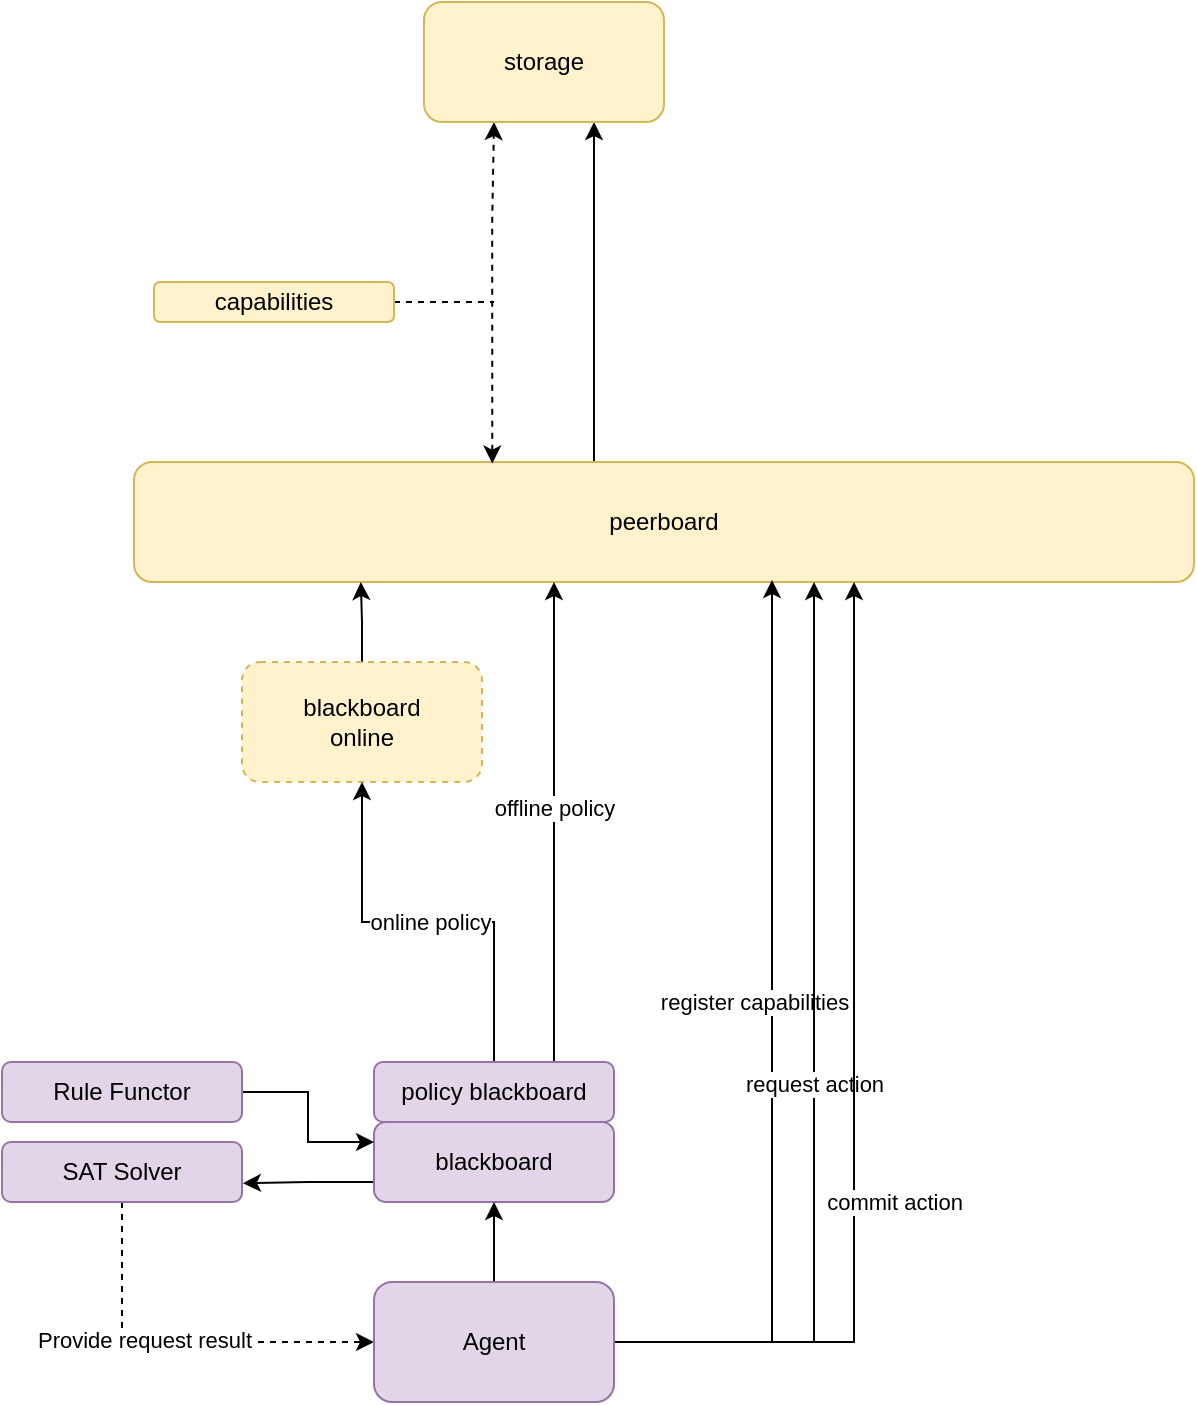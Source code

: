 <mxfile version="20.5.3" type="embed"><diagram id="23iRSUPoRavnBvh4doch" name="Page-1"><mxGraphModel dx="123" dy="85" grid="1" gridSize="10" guides="1" tooltips="1" connect="1" arrows="1" fold="1" page="1" pageScale="1" pageWidth="827" pageHeight="1169" math="0" shadow="0"><root><mxCell id="0"/><mxCell id="1" parent="0"/><mxCell id="2" style="edgeStyle=orthogonalEdgeStyle;rounded=0;orthogonalLoop=1;jettySize=auto;html=1;" edge="1" parent="1" source="3" target="24"><mxGeometry relative="1" as="geometry"><Array as="points"><mxPoint x="470" y="200"/><mxPoint x="470" y="200"/></Array></mxGeometry></mxCell><mxCell id="3" value="peerboard" style="rounded=1;whiteSpace=wrap;html=1;fillColor=#fff2cc;strokeColor=#d6b656;" vertex="1" parent="1"><mxGeometry x="240" y="310" width="530" height="60" as="geometry"/></mxCell><mxCell id="27" style="edgeStyle=orthogonalEdgeStyle;rounded=0;orthogonalLoop=1;jettySize=auto;html=1;entryX=0;entryY=0.5;entryDx=0;entryDy=0;dashed=1;exitX=0.5;exitY=1;exitDx=0;exitDy=0;" edge="1" parent="1" source="29" target="17"><mxGeometry relative="1" as="geometry"><Array as="points"><mxPoint x="234" y="750"/></Array></mxGeometry></mxCell><mxCell id="33" value="Provide request result" style="edgeLabel;html=1;align=center;verticalAlign=middle;resizable=0;points=[];" vertex="1" connectable="0" parent="27"><mxGeometry x="-0.175" y="1" relative="1" as="geometry"><mxPoint as="offset"/></mxGeometry></mxCell><mxCell id="34" style="edgeStyle=orthogonalEdgeStyle;rounded=0;orthogonalLoop=1;jettySize=auto;html=1;startArrow=none;startFill=0;exitX=0;exitY=0.75;exitDx=0;exitDy=0;entryX=1.004;entryY=0.686;entryDx=0;entryDy=0;entryPerimeter=0;" edge="1" parent="1" source="4" target="29"><mxGeometry relative="1" as="geometry"><mxPoint x="290" y="670" as="targetPoint"/></mxGeometry></mxCell><mxCell id="4" value="blackboard" style="rounded=1;whiteSpace=wrap;html=1;fillColor=#e1d5e7;strokeColor=#9673a6;" vertex="1" parent="1"><mxGeometry x="360" y="640" width="120" height="40" as="geometry"/></mxCell><mxCell id="5" style="edgeStyle=orthogonalEdgeStyle;rounded=0;orthogonalLoop=1;jettySize=auto;html=1;entryX=0.214;entryY=1;entryDx=0;entryDy=0;entryPerimeter=0;" edge="1" parent="1" source="6" target="3"><mxGeometry relative="1" as="geometry"/></mxCell><mxCell id="6" value="blackboard &lt;br&gt;online" style="rounded=1;whiteSpace=wrap;html=1;fillColor=#fff2cc;strokeColor=#d6b656;gradientColor=none;dashed=1;" vertex="1" parent="1"><mxGeometry x="294" y="410" width="120" height="60" as="geometry"/></mxCell><mxCell id="7" style="edgeStyle=orthogonalEdgeStyle;rounded=0;orthogonalLoop=1;jettySize=auto;html=1;entryX=0.5;entryY=1;entryDx=0;entryDy=0;" edge="1" parent="1" source="11" target="6"><mxGeometry relative="1" as="geometry"/></mxCell><mxCell id="8" value="online policy" style="edgeLabel;html=1;align=center;verticalAlign=middle;resizable=0;points=[];" vertex="1" connectable="0" parent="7"><mxGeometry x="0.212" y="-2" relative="1" as="geometry"><mxPoint x="23" y="2" as="offset"/></mxGeometry></mxCell><mxCell id="9" style="edgeStyle=orthogonalEdgeStyle;rounded=0;orthogonalLoop=1;jettySize=auto;html=1;" edge="1" parent="1" source="11"><mxGeometry relative="1" as="geometry"><mxPoint x="450" y="370" as="targetPoint"/><Array as="points"><mxPoint x="450" y="550"/><mxPoint x="450" y="550"/></Array></mxGeometry></mxCell><mxCell id="10" value="offline policy" style="edgeLabel;html=1;align=center;verticalAlign=middle;resizable=0;points=[];" vertex="1" connectable="0" parent="9"><mxGeometry x="-0.255" y="-2" relative="1" as="geometry"><mxPoint x="-2" y="-38" as="offset"/></mxGeometry></mxCell><mxCell id="11" value="policy blackboard" style="rounded=1;whiteSpace=wrap;html=1;fillColor=#e1d5e7;strokeColor=#9673a6;" vertex="1" parent="1"><mxGeometry x="360" y="610" width="120" height="30" as="geometry"/></mxCell><mxCell id="12" style="edgeStyle=orthogonalEdgeStyle;rounded=0;orthogonalLoop=1;jettySize=auto;html=1;exitX=0.5;exitY=0;exitDx=0;exitDy=0;" edge="1" parent="1" source="17" target="4"><mxGeometry relative="1" as="geometry"><mxPoint x="420" y="790" as="sourcePoint"/></mxGeometry></mxCell><mxCell id="13" style="edgeStyle=orthogonalEdgeStyle;rounded=0;orthogonalLoop=1;jettySize=auto;html=1;" edge="1" parent="1" source="17"><mxGeometry relative="1" as="geometry"><mxPoint x="559" y="369" as="targetPoint"/><Array as="points"><mxPoint x="559" y="750"/></Array></mxGeometry></mxCell><mxCell id="14" value="register capabilities" style="edgeLabel;html=1;align=center;verticalAlign=middle;resizable=0;points=[];" vertex="1" connectable="0" parent="13"><mxGeometry x="0.009" relative="1" as="geometry"><mxPoint x="-9" y="-17" as="offset"/></mxGeometry></mxCell><mxCell id="15" style="edgeStyle=orthogonalEdgeStyle;rounded=0;orthogonalLoop=1;jettySize=auto;html=1;" edge="1" parent="1" source="17" target="3"><mxGeometry relative="1" as="geometry"><Array as="points"><mxPoint x="580" y="750"/></Array></mxGeometry></mxCell><mxCell id="16" value="request action" style="edgeLabel;html=1;align=center;verticalAlign=middle;resizable=0;points=[];" vertex="1" connectable="0" parent="15"><mxGeometry x="-0.069" relative="1" as="geometry"><mxPoint y="-6" as="offset"/></mxGeometry></mxCell><mxCell id="25" style="edgeStyle=orthogonalEdgeStyle;rounded=0;orthogonalLoop=1;jettySize=auto;html=1;" edge="1" parent="1" source="17"><mxGeometry relative="1" as="geometry"><mxPoint x="600" y="370" as="targetPoint"/><Array as="points"><mxPoint x="600" y="750"/><mxPoint x="600" y="370"/></Array></mxGeometry></mxCell><mxCell id="26" value="commit action" style="edgeLabel;html=1;align=center;verticalAlign=middle;resizable=0;points=[];" vertex="1" connectable="0" parent="25"><mxGeometry x="0.222" y="2" relative="1" as="geometry"><mxPoint x="22" y="115" as="offset"/></mxGeometry></mxCell><mxCell id="17" value="Agent&lt;br&gt;" style="rounded=1;whiteSpace=wrap;html=1;fillColor=#e1d5e7;strokeColor=#9673a6;" vertex="1" parent="1"><mxGeometry x="360" y="720" width="120" height="60" as="geometry"/></mxCell><mxCell id="18" style="edgeStyle=orthogonalEdgeStyle;rounded=0;orthogonalLoop=1;jettySize=auto;html=1;dashed=1;exitX=0.338;exitY=0.013;exitDx=0;exitDy=0;exitPerimeter=0;startArrow=classic;startFill=1;" edge="1" parent="1" source="3"><mxGeometry relative="1" as="geometry"><Array as="points"><mxPoint x="419" y="190"/><mxPoint x="420" y="190"/><mxPoint x="420" y="140"/></Array><mxPoint x="420" y="300" as="sourcePoint"/><mxPoint x="420" y="140" as="targetPoint"/></mxGeometry></mxCell><mxCell id="21" style="edgeStyle=orthogonalEdgeStyle;rounded=0;orthogonalLoop=1;jettySize=auto;html=1;dashed=1;strokeColor=none;" edge="1" parent="1" source="23"><mxGeometry relative="1" as="geometry"><mxPoint x="410" y="230" as="targetPoint"/></mxGeometry></mxCell><mxCell id="22" style="edgeStyle=orthogonalEdgeStyle;rounded=0;orthogonalLoop=1;jettySize=auto;html=1;dashed=1;strokeColor=#000000;endArrow=none;endFill=0;" edge="1" parent="1" source="23"><mxGeometry relative="1" as="geometry"><mxPoint x="420" y="230" as="targetPoint"/></mxGeometry></mxCell><mxCell id="23" value="capabilities" style="rounded=1;whiteSpace=wrap;html=1;fillColor=#fff2cc;strokeColor=#d6b656;" vertex="1" parent="1"><mxGeometry x="250" y="220" width="120" height="20" as="geometry"/></mxCell><mxCell id="24" value="storage" style="rounded=1;whiteSpace=wrap;html=1;fillColor=#fff2cc;strokeColor=#d6b656;" vertex="1" parent="1"><mxGeometry x="385" y="80" width="120" height="60" as="geometry"/></mxCell><mxCell id="29" value="SAT Solver" style="rounded=1;whiteSpace=wrap;html=1;fillColor=#e1d5e7;strokeColor=#9673a6;" vertex="1" parent="1"><mxGeometry x="174" y="650" width="120" height="30" as="geometry"/></mxCell><mxCell id="31" style="edgeStyle=orthogonalEdgeStyle;rounded=0;orthogonalLoop=1;jettySize=auto;html=1;entryX=0;entryY=0.25;entryDx=0;entryDy=0;startArrow=none;startFill=0;" edge="1" parent="1" source="30" target="4"><mxGeometry relative="1" as="geometry"/></mxCell><mxCell id="30" value="Rule Functor" style="rounded=1;whiteSpace=wrap;html=1;fillColor=#e1d5e7;strokeColor=#9673a6;" vertex="1" parent="1"><mxGeometry x="174" y="610" width="120" height="30" as="geometry"/></mxCell></root></mxGraphModel></diagram></mxfile>